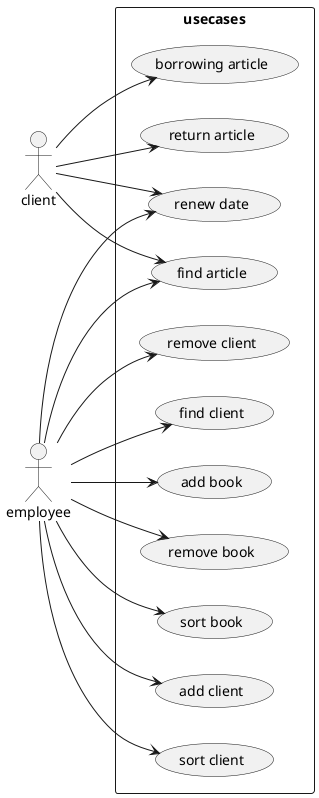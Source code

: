@startuml
left to right direction



rectangle usecases {
(borrowing article) as borrow
(return article) as returnarticle
(renew date) as renew
(find article) as find

(add book) as add
(remove book) as remove
(sort book) as sortBook
(add client) as addClient
(sort client) as sortClient
(remove client) as removeClient
(find client) as findClient
}

client -->  borrow
client --> returnarticle
client --> renew
client --> find

employee --> add
employee --> remove
employee --> find
employee --> sortBook
employee --> addClient
employee --> sortClient
employee --> findClient
employee --> removeClient
employee --> renew

@enduml